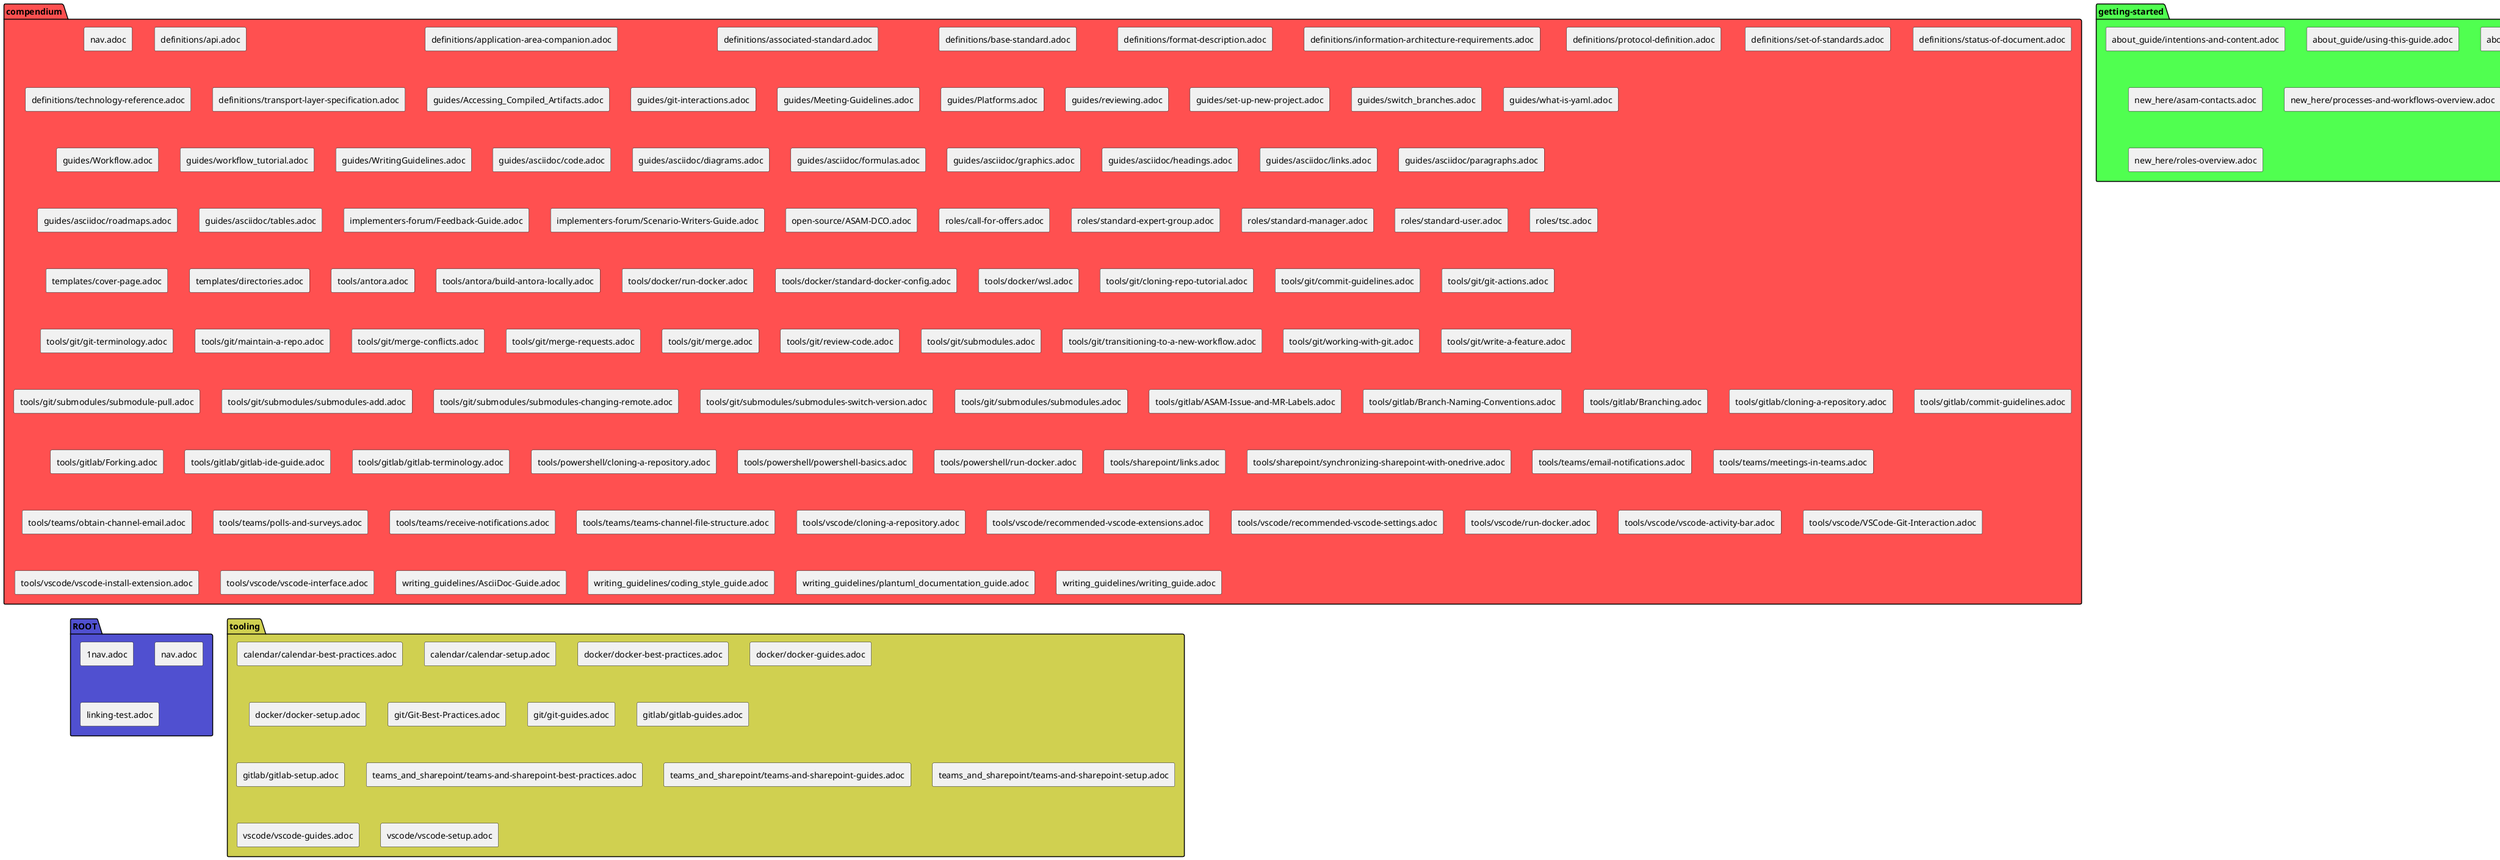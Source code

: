 @startuml
package compendium #ff5050 {
rectangle "nav.adoc" as f0_1
rectangle "definitions/api.adoc" as f0_4
rectangle "definitions/application-area-companion.adoc" as f0_5
rectangle "definitions/associated-standard.adoc" as f0_6
rectangle "definitions/base-standard.adoc" as f0_7
rectangle "definitions/format-description.adoc" as f0_8
rectangle "definitions/information-architecture-requirements.adoc" as f0_9
rectangle "definitions/protocol-definition.adoc" as f0_10
rectangle "definitions/set-of-standards.adoc" as f0_11
rectangle "definitions/status-of-document.adoc" as f0_12
rectangle "definitions/technology-reference.adoc" as f0_13
rectangle "definitions/transport-layer-specification.adoc" as f0_14
rectangle "guides/Accessing_Compiled_Artifacts.adoc" as f0_15
rectangle "guides/git-interactions.adoc" as f0_17
rectangle "guides/Meeting-Guidelines.adoc" as f0_18
rectangle "guides/Platforms.adoc" as f0_19
rectangle "guides/reviewing.adoc" as f0_20
rectangle "guides/set-up-new-project.adoc" as f0_21
rectangle "guides/switch_branches.adoc" as f0_22
rectangle "guides/what-is-yaml.adoc" as f0_23
rectangle "guides/Workflow.adoc" as f0_24
rectangle "guides/workflow_tutorial.adoc" as f0_25
rectangle "guides/WritingGuidelines.adoc" as f0_26
rectangle "guides/asciidoc/code.adoc" as f0_27
rectangle "guides/asciidoc/diagrams.adoc" as f0_28
rectangle "guides/asciidoc/formulas.adoc" as f0_29
rectangle "guides/asciidoc/graphics.adoc" as f0_30
rectangle "guides/asciidoc/headings.adoc" as f0_31
rectangle "guides/asciidoc/links.adoc" as f0_32
rectangle "guides/asciidoc/paragraphs.adoc" as f0_33
rectangle "guides/asciidoc/roadmaps.adoc" as f0_34
rectangle "guides/asciidoc/tables.adoc" as f0_35
rectangle "implementers-forum/Feedback-Guide.adoc" as f0_36
rectangle "implementers-forum/Scenario-Writers-Guide.adoc" as f0_37
rectangle "open-source/ASAM-DCO.adoc" as f0_38
rectangle "roles/call-for-offers.adoc" as f0_39
rectangle "roles/standard-expert-group.adoc" as f0_40
rectangle "roles/standard-manager.adoc" as f0_41
rectangle "roles/standard-user.adoc" as f0_42
rectangle "roles/tsc.adoc" as f0_43
rectangle "templates/cover-page.adoc" as f0_44
rectangle "templates/directories.adoc" as f0_45
rectangle "tools/antora.adoc" as f0_46
rectangle "tools/antora/build-antora-locally.adoc" as f0_47
rectangle "tools/docker/run-docker.adoc" as f0_49
rectangle "tools/docker/standard-docker-config.adoc" as f0_50
rectangle "tools/docker/wsl.adoc" as f0_51
rectangle "tools/git/cloning-repo-tutorial.adoc" as f0_52
rectangle "tools/git/commit-guidelines.adoc" as f0_53
rectangle "tools/git/git-actions.adoc" as f0_54
rectangle "tools/git/git-terminology.adoc" as f0_55
rectangle "tools/git/maintain-a-repo.adoc" as f0_56
rectangle "tools/git/merge-conflicts.adoc" as f0_57
rectangle "tools/git/merge-requests.adoc" as f0_58
rectangle "tools/git/merge.adoc" as f0_59
rectangle "tools/git/review-code.adoc" as f0_60
rectangle "tools/git/submodules.adoc" as f0_61
rectangle "tools/git/transitioning-to-a-new-workflow.adoc" as f0_62
rectangle "tools/git/working-with-git.adoc" as f0_63
rectangle "tools/git/write-a-feature.adoc" as f0_64
rectangle "tools/git/submodules/submodule-pull.adoc" as f0_65
rectangle "tools/git/submodules/submodules-add.adoc" as f0_66
rectangle "tools/git/submodules/submodules-changing-remote.adoc" as f0_67
rectangle "tools/git/submodules/submodules-switch-version.adoc" as f0_68
rectangle "tools/git/submodules/submodules.adoc" as f0_69
rectangle "tools/gitlab/ASAM-Issue-and-MR-Labels.adoc" as f0_70
rectangle "tools/gitlab/Branch-Naming-Conventions.adoc" as f0_71
rectangle "tools/gitlab/Branching.adoc" as f0_72
rectangle "tools/gitlab/cloning-a-repository.adoc" as f0_73
rectangle "tools/gitlab/commit-guidelines.adoc" as f0_74
rectangle "tools/gitlab/Forking.adoc" as f0_75
rectangle "tools/gitlab/gitlab-ide-guide.adoc" as f0_76
rectangle "tools/gitlab/gitlab-terminology.adoc" as f0_77
rectangle "tools/powershell/cloning-a-repository.adoc" as f0_78
rectangle "tools/powershell/powershell-basics.adoc" as f0_79
rectangle "tools/powershell/run-docker.adoc" as f0_80
rectangle "tools/sharepoint/links.adoc" as f0_81
rectangle "tools/sharepoint/synchronizing-sharepoint-with-onedrive.adoc" as f0_82
rectangle "tools/teams/email-notifications.adoc" as f0_83
rectangle "tools/teams/meetings-in-teams.adoc" as f0_84
rectangle "tools/teams/obtain-channel-email.adoc" as f0_85
rectangle "tools/teams/polls-and-surveys.adoc" as f0_86
rectangle "tools/teams/receive-notifications.adoc" as f0_87
rectangle "tools/teams/teams-channel-file-structure.adoc" as f0_88
rectangle "tools/vscode/cloning-a-repository.adoc" as f0_90
rectangle "tools/vscode/recommended-vscode-extensions.adoc" as f0_91
rectangle "tools/vscode/recommended-vscode-settings.adoc" as f0_92
rectangle "tools/vscode/run-docker.adoc" as f0_93
rectangle "tools/vscode/vscode-activity-bar.adoc" as f0_94
rectangle "tools/vscode/VSCode-Git-Interaction.adoc" as f0_96
rectangle "tools/vscode/vscode-install-extension.adoc" as f0_97
rectangle "tools/vscode/vscode-interface.adoc" as f0_98
rectangle "writing_guidelines/AsciiDoc-Guide.adoc" as f0_99
rectangle "writing_guidelines/coding_style_guide.adoc" as f0_100
rectangle "writing_guidelines/plantuml_documentation_guide.adoc" as f0_101
rectangle "writing_guidelines/writing_guide.adoc" as f0_102
}
package getting-started #50ff50 {
rectangle "about_guide/intentions-and-content.adoc" as f2_5
rectangle "about_guide/using-this-guide.adoc" as f2_6
rectangle "about_guide/working-on-the-guide.adoc" as f2_7
rectangle "new_here/asam-contacts.adoc" as f2_8
rectangle "new_here/processes-and-workflows-overview.adoc" as f2_11
rectangle "new_here/project-types.adoc" as f2_12
rectangle "new_here/roles-overview.adoc" as f2_13
}
package project-guide #ffff50 {
rectangle "macros/macro-pages.adoc" as f3_14
rectangle "macros/macro-reference.adoc" as f3_15
rectangle "macros/macro-related.adoc" as f3_16
}
package ROOT #5050d0 {
rectangle "1nav.adoc" as f5_1
rectangle "nav.adoc" as f5_2
rectangle "linking-test.adoc" as f5_4
}
package tooling #d0d050 {
rectangle "calendar/calendar-best-practices.adoc" as f7_11
rectangle "calendar/calendar-setup.adoc" as f7_12
rectangle "docker/docker-best-practices.adoc" as f7_13
rectangle "docker/docker-guides.adoc" as f7_14
rectangle "docker/docker-setup.adoc" as f7_15
rectangle "git/Git-Best-Practices.adoc" as f7_17
rectangle "git/git-guides.adoc" as f7_18
rectangle "gitlab/gitlab-guides.adoc" as f7_20
rectangle "gitlab/gitlab-setup.adoc" as f7_21
rectangle "teams_and_sharepoint/teams-and-sharepoint-best-practices.adoc" as f7_22
rectangle "teams_and_sharepoint/teams-and-sharepoint-guides.adoc" as f7_23
rectangle "teams_and_sharepoint/teams-and-sharepoint-setup.adoc" as f7_24
rectangle "vscode/vscode-guides.adoc" as f7_25
rectangle "vscode/vscode-setup.adoc" as f7_26
}


@enduml